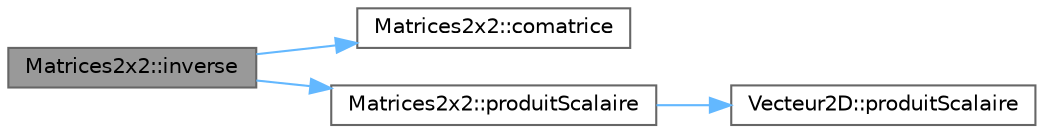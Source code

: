 digraph "Matrices2x2::inverse"
{
 // LATEX_PDF_SIZE
  bgcolor="transparent";
  edge [fontname=Helvetica,fontsize=10,labelfontname=Helvetica,labelfontsize=10];
  node [fontname=Helvetica,fontsize=10,shape=box,height=0.2,width=0.4];
  rankdir="LR";
  Node1 [label="Matrices2x2::inverse",height=0.2,width=0.4,color="gray40", fillcolor="grey60", style="filled", fontcolor="black",tooltip="methode inverse"];
  Node1 -> Node2 [color="steelblue1",style="solid"];
  Node2 [label="Matrices2x2::comatrice",height=0.2,width=0.4,color="grey40", fillcolor="white", style="filled",URL="$class_matrices2x2.html#aca3235585570de864531b060be03ebc2",tooltip="methode comatrice"];
  Node1 -> Node3 [color="steelblue1",style="solid"];
  Node3 [label="Matrices2x2::produitScalaire",height=0.2,width=0.4,color="grey40", fillcolor="white", style="filled",URL="$class_matrices2x2.html#a42a2347cb6b5d341a5e0c1e0011dc17c",tooltip="methode determinant"];
  Node3 -> Node4 [color="steelblue1",style="solid"];
  Node4 [label="Vecteur2D::produitScalaire",height=0.2,width=0.4,color="grey40", fillcolor="white", style="filled",URL="$class_vecteur2_d.html#acff767c8f2eb0ec060a068bc930b821e",tooltip="Calcule le produit scalaire entre deux vecteurs."];
}
